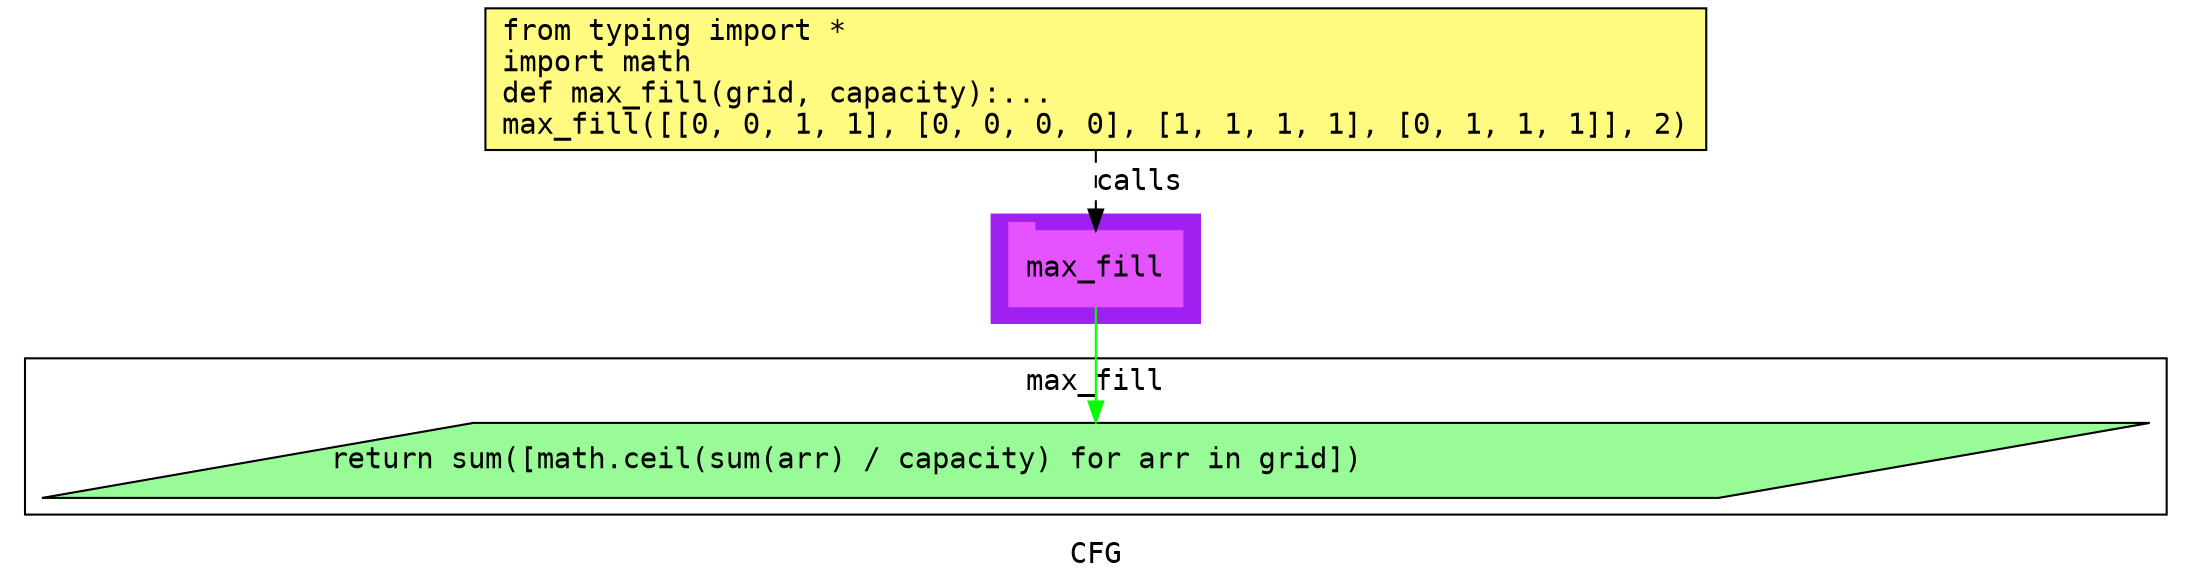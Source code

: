 digraph cluster922CFG {
	graph [bb="0,0,1008,274",
		compound=True,
		fontname="DejaVu Sans Mono",
		label=CFG,
		lheight=0.21,
		lp="504,11.5",
		lwidth=0.35,
		pack=False,
		rankdir=TB,
		ranksep=0.02
	];
	node [fontname="DejaVu Sans Mono",
		label="\N"
	];
	edge [fontname="DejaVu Sans Mono"];
	subgraph cluster_1 {
		graph [bb="454,123,554,175",
			color=purple,
			compound=true,
			fontname="DejaVu Sans Mono",
			label="",
			rankdir=TB,
			ranksep=0.02,
			shape=tab,
			style=filled
		];
		node [fontname="DejaVu Sans Mono"];
		edge [fontname="DejaVu Sans Mono"];
		6	[color="#E552FF",
			height=0.5,
			label=max_fill,
			linenum="[8]",
			pos="504,149",
			shape=tab,
			style=filled,
			width=1.1528];
	}
	subgraph cluster4max_fill {
		graph [bb="8,31,1000,106",
			compound=True,
			fontname="DejaVu Sans Mono",
			label=max_fill,
			lheight=0.21,
			lp="504,94.5",
			lwidth=0.93,
			pack=False,
			rankdir=TB,
			ranksep=0.02
		];
		node [fontname="DejaVu Sans Mono"];
		edge [fontname="DejaVu Sans Mono"];
		3	[fillcolor="#98fb98",
			height=0.5,
			label="return sum([math.ceil(sum(arr) / capacity) for arr in grid])\l",
			linenum="[6]",
			pos="504,57",
			shape=parallelogram,
			style="filled,solid",
			width=13.553];
	}
	1	[fillcolor="#FFFB81",
		height=0.94444,
		label="from typing import *\limport math\ldef max_fill(grid, capacity):...\lmax_fill([[0, 0, 1, 1], [0, 0, 0, 0], [1, 1, 1, 1], [0, 1, \
1, 1]], 2)\l",
		linenum="[1]",
		pos="504,240",
		shape=rectangle,
		style="filled,solid",
		width=8.1389];
	1 -> 6	[label=calls,
		lp="525,190.5",
		pos="e,504,167.44 504,205.86 504,196.58 504,186.6 504,177.68",
		style=dashed];
	6 -> 3	[color=green,
		pos="e,504,75.3 504,130.65 504,117.82 504,100.11 504,85.381"];
}
